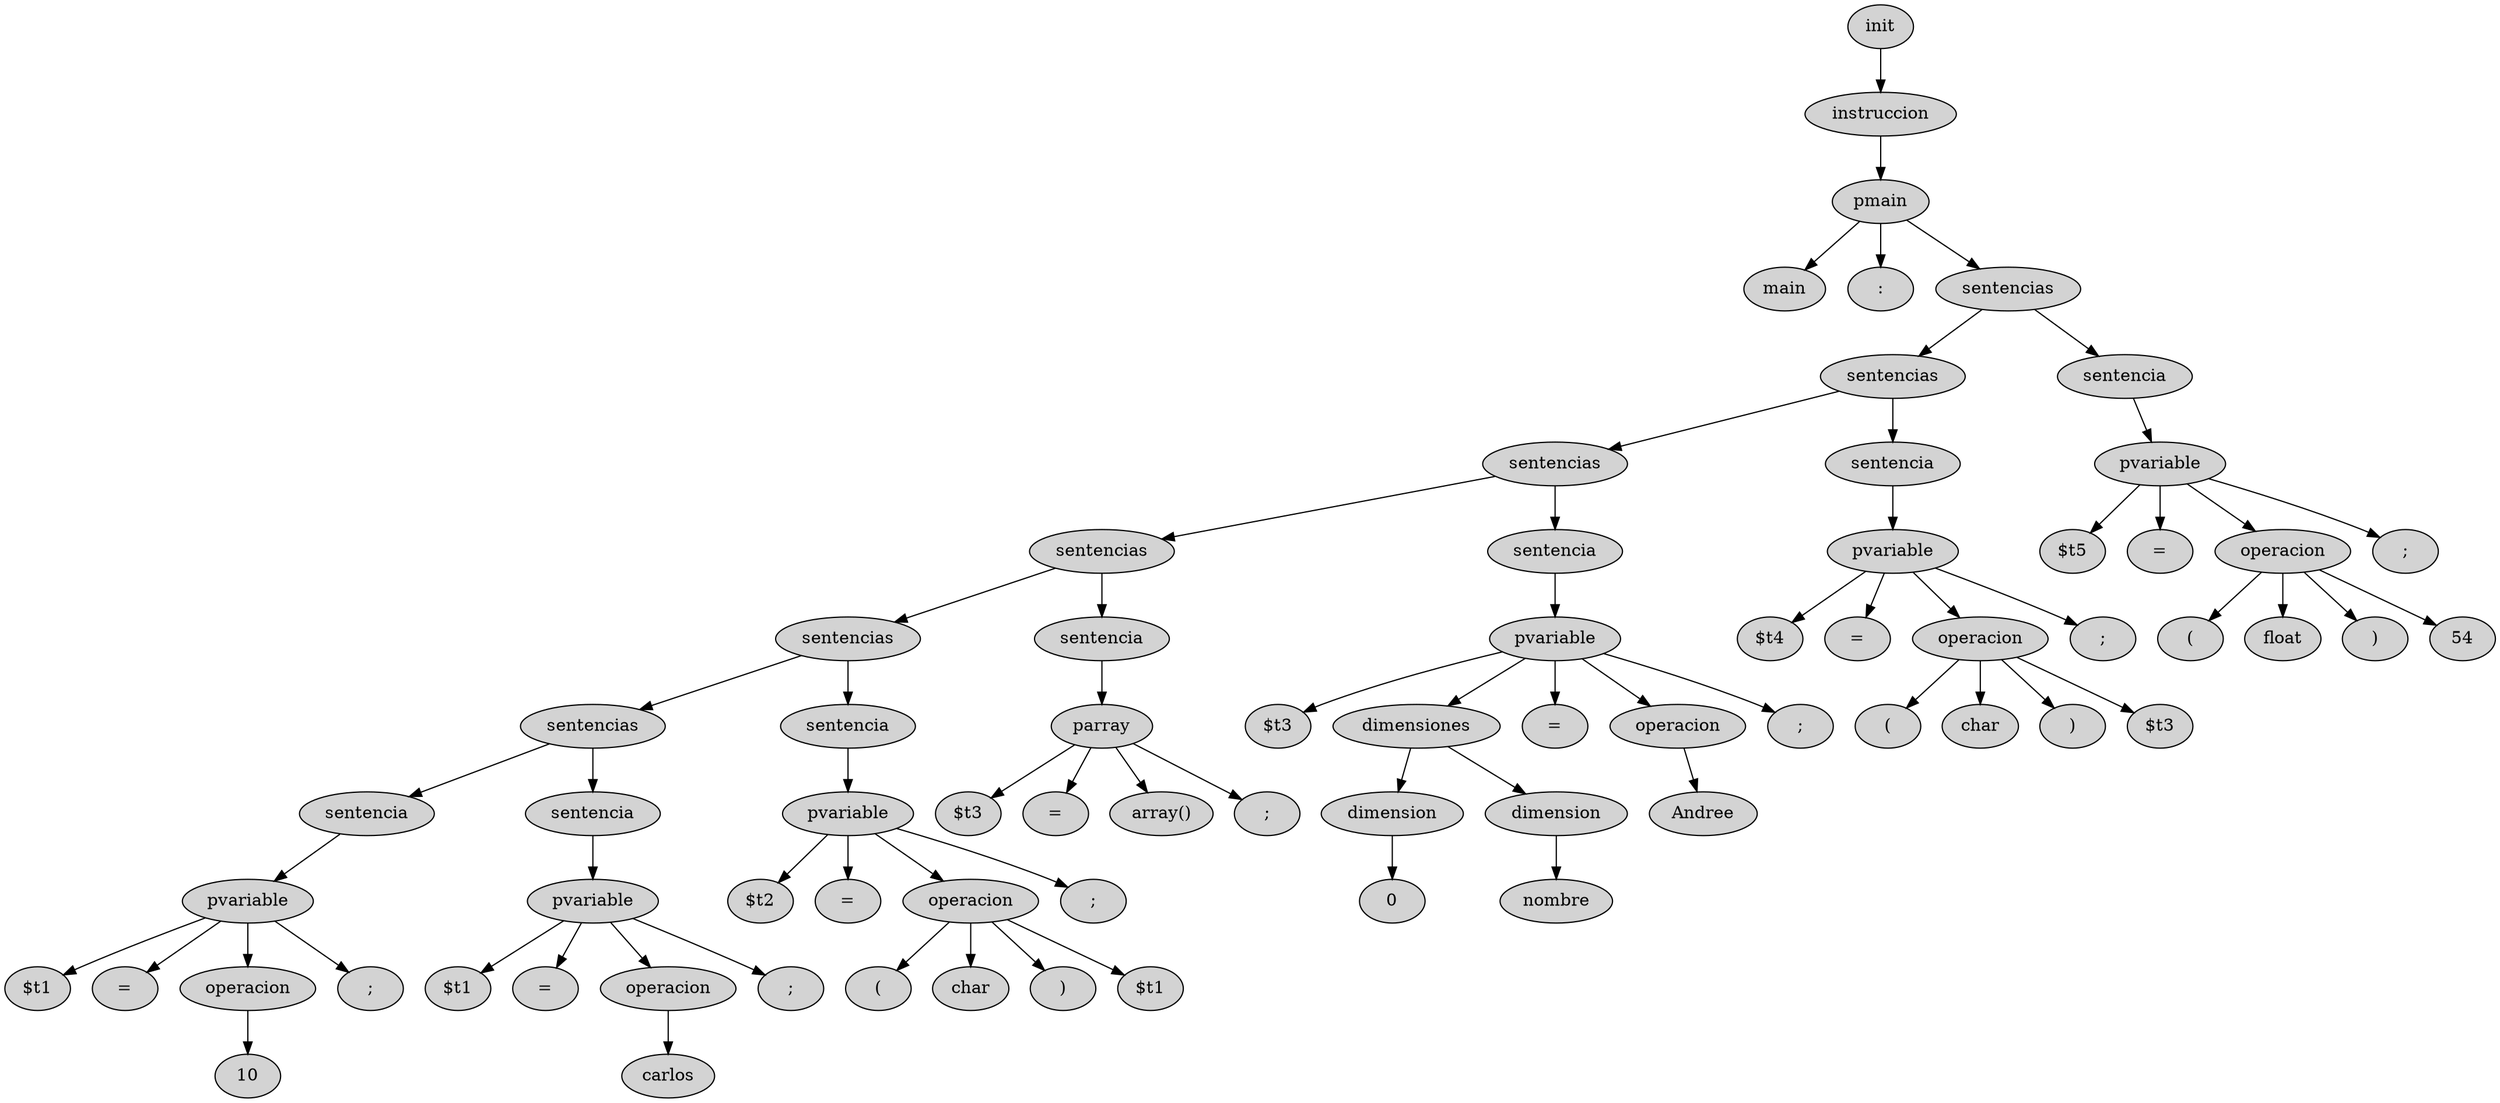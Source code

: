 digraph{ 
332[style = "filled" ; label = "init"] 
331[style = "filled" ; label = "instruccion"] 
328[style = "filled" ; label = "pmain"] 
329[style = "filled" ; label = "main"] 
330[style = "filled" ; label = ":"] 
327[style = "filled" ; label = "sentencias"] 
316[style = "filled" ; label = "sentencias"] 
305[style = "filled" ; label = "sentencias"] 
292[style = "filled" ; label = "sentencias"] 
285[style = "filled" ; label = "sentencias"] 
274[style = "filled" ; label = "sentencias"] 
266[style = "filled" ; label = "sentencia"] 
262[style = "filled" ; label = "pvariable"] 
263[style = "filled" ; label = "$t1"] 
264[style = "filled" ; label = "="] 
261[style = "filled" ; label = "operacion"] 
260[style = "filled" ; label = "10"] 
265[style = "filled" ; label = ";"] 
273[style = "filled" ; label = "sentencia"] 
269[style = "filled" ; label = "pvariable"] 
270[style = "filled" ; label = "$t1"] 
271[style = "filled" ; label = "="] 
268[style = "filled" ; label = "operacion"] 
267[style = "filled" ; label = "carlos"] 
272[style = "filled" ; label = ";"] 
284[style = "filled" ; label = "sentencia"] 
280[style = "filled" ; label = "pvariable"] 
281[style = "filled" ; label = "$t2"] 
282[style = "filled" ; label = "="] 
276[style = "filled" ; label = "operacion"] 
277[style = "filled" ; label = "("] 
278[style = "filled" ; label = "char"] 
279[style = "filled" ; label = ")"] 
275[style = "filled" ; label = "$t1"] 
283[style = "filled" ; label = ";"] 
291[style = "filled" ; label = "sentencia"] 
286[style = "filled" ; label = "parray"] 
287[style = "filled" ; label = "$t3"] 
288[style = "filled" ; label = "="] 
289[style = "filled" ; label = "array()"] 
290[style = "filled" ; label = ";"] 
304[style = "filled" ; label = "sentencia"] 
300[style = "filled" ; label = "pvariable"] 
301[style = "filled" ; label = "$t3"] 
297[style = "filled" ; label = "dimensiones"] 
294[style = "filled" ; label = "dimension"] 
293[style = "filled" ; label = "0"] 
296[style = "filled" ; label = "dimension"] 
295[style = "filled" ; label = "nombre"] 
302[style = "filled" ; label = "="] 
299[style = "filled" ; label = "operacion"] 
298[style = "filled" ; label = "Andree"] 
303[style = "filled" ; label = ";"] 
315[style = "filled" ; label = "sentencia"] 
311[style = "filled" ; label = "pvariable"] 
312[style = "filled" ; label = "$t4"] 
313[style = "filled" ; label = "="] 
307[style = "filled" ; label = "operacion"] 
308[style = "filled" ; label = "("] 
309[style = "filled" ; label = "char"] 
310[style = "filled" ; label = ")"] 
306[style = "filled" ; label = "$t3"] 
314[style = "filled" ; label = ";"] 
326[style = "filled" ; label = "sentencia"] 
322[style = "filled" ; label = "pvariable"] 
323[style = "filled" ; label = "$t5"] 
324[style = "filled" ; label = "="] 
318[style = "filled" ; label = "operacion"] 
319[style = "filled" ; label = "("] 
320[style = "filled" ; label = "float"] 
321[style = "filled" ; label = ")"] 
317[style = "filled" ; label = "54"] 
325[style = "filled" ; label = ";"] 
332->331;
331->328;
328->329;
328->330;
328->327;
327->316;
316->305;
305->292;
292->285;
285->274;
274->266;
266->262;
262->263;
262->264;
262->261;
261->260;
262->265;
274->273;
273->269;
269->270;
269->271;
269->268;
268->267;
269->272;
285->284;
284->280;
280->281;
280->282;
280->276;
276->277;
276->278;
276->279;
276->275;
280->283;
292->291;
291->286;
286->287;
286->288;
286->289;
286->290;
305->304;
304->300;
300->301;
300->297;
297->294;
294->293;
297->296;
296->295;
300->302;
300->299;
299->298;
300->303;
316->315;
315->311;
311->312;
311->313;
311->307;
307->308;
307->309;
307->310;
307->306;
311->314;
327->326;
326->322;
322->323;
322->324;
322->318;
318->319;
318->320;
318->321;
318->317;
322->325;

}